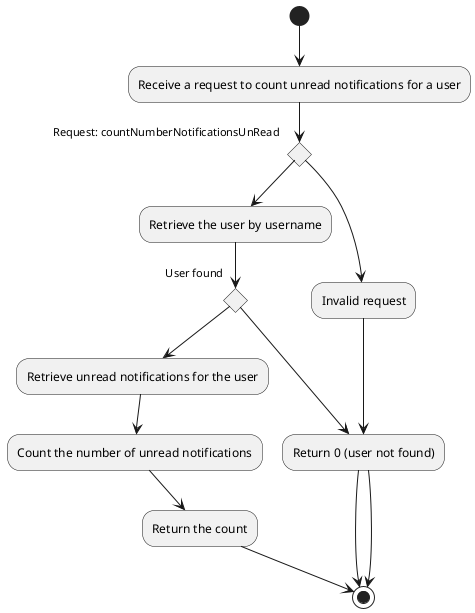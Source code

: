 @startuml

(*) --> "Receive a request to count unread notifications for a user"

if "Request: countNumberNotificationsUnRead" then
    --> "Retrieve the user by username"
    --> if "User found" then
        --> "Retrieve unread notifications for the user"
        --> "Count the number of unread notifications"
        --> "Return the count"
        --> (*)
    else
        --> "Return 0 (user not found)"
        --> (*)
    endif
else
    --> "Invalid request"
    --> "Return 0 (user not found)"
    --> (*)
endif

@enduml
